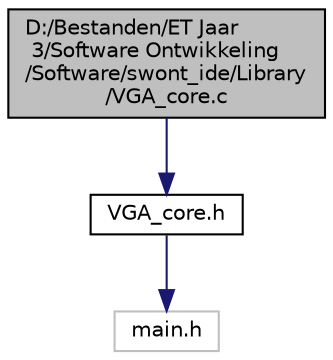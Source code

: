 digraph "D:/Bestanden/ET Jaar 3/Software Ontwikkeling/Software/swont_ide/Library/VGA_core.c"
{
 // LATEX_PDF_SIZE
  edge [fontname="Helvetica",fontsize="10",labelfontname="Helvetica",labelfontsize="10"];
  node [fontname="Helvetica",fontsize="10",shape=record];
  Node1 [label="D:/Bestanden/ET Jaar\l 3/Software Ontwikkeling\l/Software/swont_ide/Library\l/VGA_core.c",height=0.2,width=0.4,color="black", fillcolor="grey75", style="filled", fontcolor="black",tooltip="This file contains all the core functions for controlling the VGA screen."];
  Node1 -> Node2 [color="midnightblue",fontsize="10",style="solid",fontname="Helvetica"];
  Node2 [label="VGA_core.h",height=0.2,width=0.4,color="black", fillcolor="white", style="filled",URL="$_v_g_a__core_8h.html",tooltip="This file is the headerfile of VGA_core.c."];
  Node2 -> Node3 [color="midnightblue",fontsize="10",style="solid",fontname="Helvetica"];
  Node3 [label="main.h",height=0.2,width=0.4,color="grey75", fillcolor="white", style="filled",tooltip=" "];
}
